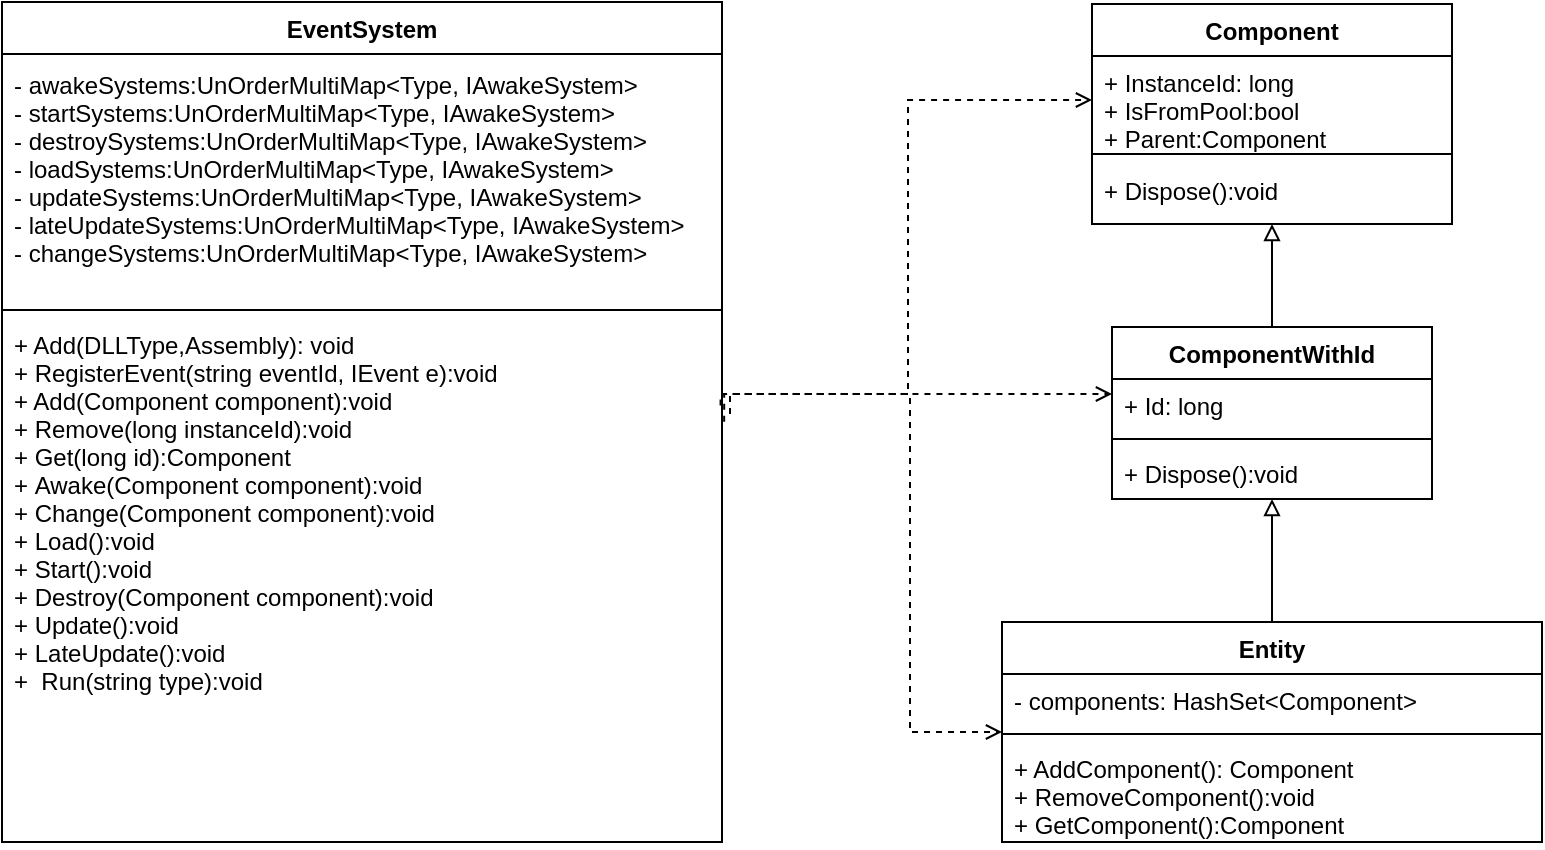 <mxfile version="10.5.3" type="device"><diagram name="Page-1" id="0783ab3e-0a74-02c8-0abd-f7b4e66b4bec"><mxGraphModel dx="1162" dy="586" grid="1" gridSize="10" guides="1" tooltips="1" connect="1" arrows="1" fold="1" page="1" pageScale="1" pageWidth="850" pageHeight="1100" background="#ffffff" math="0" shadow="0"><root><mxCell id="0"/><mxCell id="1" parent="0"/><mxCell id="-MeVtuMCgOQjQWGlmOVA-1" value="Component" style="swimlane;fontStyle=1;align=center;verticalAlign=top;childLayout=stackLayout;horizontal=1;startSize=26;horizontalStack=0;resizeParent=1;resizeParentMax=0;resizeLast=0;collapsible=1;marginBottom=0;" vertex="1" parent="1"><mxGeometry x="581" y="235" width="180" height="110" as="geometry"/></mxCell><mxCell id="-MeVtuMCgOQjQWGlmOVA-2" value="+ InstanceId: long&#10;+ IsFromPool:bool&#10;+ Parent:Component" style="text;strokeColor=none;fillColor=none;align=left;verticalAlign=top;spacingLeft=4;spacingRight=4;overflow=hidden;rotatable=0;points=[[0,0.5],[1,0.5]];portConstraint=eastwest;" vertex="1" parent="-MeVtuMCgOQjQWGlmOVA-1"><mxGeometry y="26" width="180" height="44" as="geometry"/></mxCell><mxCell id="-MeVtuMCgOQjQWGlmOVA-3" value="" style="line;strokeWidth=1;fillColor=none;align=left;verticalAlign=middle;spacingTop=-1;spacingLeft=3;spacingRight=3;rotatable=0;labelPosition=right;points=[];portConstraint=eastwest;" vertex="1" parent="-MeVtuMCgOQjQWGlmOVA-1"><mxGeometry y="70" width="180" height="10" as="geometry"/></mxCell><mxCell id="-MeVtuMCgOQjQWGlmOVA-4" value="+ Dispose():void&#10;" style="text;strokeColor=none;fillColor=none;align=left;verticalAlign=top;spacingLeft=4;spacingRight=4;overflow=hidden;rotatable=0;points=[[0,0.5],[1,0.5]];portConstraint=eastwest;" vertex="1" parent="-MeVtuMCgOQjQWGlmOVA-1"><mxGeometry y="80" width="180" height="30" as="geometry"/></mxCell><mxCell id="-MeVtuMCgOQjQWGlmOVA-21" value="" style="edgeStyle=orthogonalEdgeStyle;rounded=0;orthogonalLoop=1;jettySize=auto;html=1;endArrow=block;endFill=0;" edge="1" parent="1" source="-MeVtuMCgOQjQWGlmOVA-5" target="-MeVtuMCgOQjQWGlmOVA-1"><mxGeometry relative="1" as="geometry"/></mxCell><mxCell id="-MeVtuMCgOQjQWGlmOVA-5" value="ComponentWithId" style="swimlane;fontStyle=1;align=center;verticalAlign=top;childLayout=stackLayout;horizontal=1;startSize=26;horizontalStack=0;resizeParent=1;resizeParentMax=0;resizeLast=0;collapsible=1;marginBottom=0;" vertex="1" parent="1"><mxGeometry x="591" y="396.5" width="160" height="86" as="geometry"/></mxCell><mxCell id="-MeVtuMCgOQjQWGlmOVA-6" value="+ Id: long" style="text;strokeColor=none;fillColor=none;align=left;verticalAlign=top;spacingLeft=4;spacingRight=4;overflow=hidden;rotatable=0;points=[[0,0.5],[1,0.5]];portConstraint=eastwest;" vertex="1" parent="-MeVtuMCgOQjQWGlmOVA-5"><mxGeometry y="26" width="160" height="26" as="geometry"/></mxCell><mxCell id="-MeVtuMCgOQjQWGlmOVA-7" value="" style="line;strokeWidth=1;fillColor=none;align=left;verticalAlign=middle;spacingTop=-1;spacingLeft=3;spacingRight=3;rotatable=0;labelPosition=right;points=[];portConstraint=eastwest;" vertex="1" parent="-MeVtuMCgOQjQWGlmOVA-5"><mxGeometry y="52" width="160" height="8" as="geometry"/></mxCell><mxCell id="-MeVtuMCgOQjQWGlmOVA-8" value="+ Dispose():void&#10;" style="text;strokeColor=none;fillColor=none;align=left;verticalAlign=top;spacingLeft=4;spacingRight=4;overflow=hidden;rotatable=0;points=[[0,0.5],[1,0.5]];portConstraint=eastwest;" vertex="1" parent="-MeVtuMCgOQjQWGlmOVA-5"><mxGeometry y="60" width="160" height="26" as="geometry"/></mxCell><mxCell id="-MeVtuMCgOQjQWGlmOVA-20" value="" style="edgeStyle=orthogonalEdgeStyle;rounded=0;orthogonalLoop=1;jettySize=auto;html=1;endArrow=block;endFill=0;" edge="1" parent="1" source="-MeVtuMCgOQjQWGlmOVA-9" target="-MeVtuMCgOQjQWGlmOVA-5"><mxGeometry relative="1" as="geometry"/></mxCell><mxCell id="-MeVtuMCgOQjQWGlmOVA-9" value="Entity" style="swimlane;fontStyle=1;align=center;verticalAlign=top;childLayout=stackLayout;horizontal=1;startSize=26;horizontalStack=0;resizeParent=1;resizeParentMax=0;resizeLast=0;collapsible=1;marginBottom=0;" vertex="1" parent="1"><mxGeometry x="536" y="544" width="270" height="110" as="geometry"/></mxCell><mxCell id="-MeVtuMCgOQjQWGlmOVA-10" value="- components: HashSet&lt;Component&gt;" style="text;strokeColor=none;fillColor=none;align=left;verticalAlign=top;spacingLeft=4;spacingRight=4;overflow=hidden;rotatable=0;points=[[0,0.5],[1,0.5]];portConstraint=eastwest;" vertex="1" parent="-MeVtuMCgOQjQWGlmOVA-9"><mxGeometry y="26" width="270" height="26" as="geometry"/></mxCell><mxCell id="-MeVtuMCgOQjQWGlmOVA-11" value="" style="line;strokeWidth=1;fillColor=none;align=left;verticalAlign=middle;spacingTop=-1;spacingLeft=3;spacingRight=3;rotatable=0;labelPosition=right;points=[];portConstraint=eastwest;" vertex="1" parent="-MeVtuMCgOQjQWGlmOVA-9"><mxGeometry y="52" width="270" height="8" as="geometry"/></mxCell><mxCell id="-MeVtuMCgOQjQWGlmOVA-12" value="+ AddComponent(): Component&#10;+ RemoveComponent():void&#10;+ GetComponent():Component" style="text;strokeColor=none;fillColor=none;align=left;verticalAlign=top;spacingLeft=4;spacingRight=4;overflow=hidden;rotatable=0;points=[[0,0.5],[1,0.5]];portConstraint=eastwest;" vertex="1" parent="-MeVtuMCgOQjQWGlmOVA-9"><mxGeometry y="60" width="270" height="50" as="geometry"/></mxCell><mxCell id="-MeVtuMCgOQjQWGlmOVA-22" style="edgeStyle=orthogonalEdgeStyle;rounded=0;orthogonalLoop=1;jettySize=auto;html=1;endArrow=open;endFill=0;dashed=1;exitX=0.998;exitY=0.167;exitDx=0;exitDy=0;exitPerimeter=0;" edge="1" parent="1" source="-MeVtuMCgOQjQWGlmOVA-16" target="-MeVtuMCgOQjQWGlmOVA-2"><mxGeometry relative="1" as="geometry"><mxPoint x="396" y="430" as="sourcePoint"/><Array as="points"><mxPoint x="395" y="430"/><mxPoint x="489" y="430"/><mxPoint x="489" y="283"/></Array></mxGeometry></mxCell><mxCell id="-MeVtuMCgOQjQWGlmOVA-13" value="EventSystem" style="swimlane;fontStyle=1;align=center;verticalAlign=top;childLayout=stackLayout;horizontal=1;startSize=26;horizontalStack=0;resizeParent=1;resizeParentMax=0;resizeLast=0;collapsible=1;marginBottom=0;" vertex="1" parent="1"><mxGeometry x="36" y="234" width="360" height="420" as="geometry"/></mxCell><mxCell id="-MeVtuMCgOQjQWGlmOVA-14" value="- awakeSystems:UnOrderMultiMap&lt;Type, IAwakeSystem&gt;&#10;- startSystems:UnOrderMultiMap&lt;Type, IAwakeSystem&gt;&#10;- destroySystems:UnOrderMultiMap&lt;Type, IAwakeSystem&gt;&#10;- loadSystems:UnOrderMultiMap&lt;Type, IAwakeSystem&gt;&#10;- updateSystems:UnOrderMultiMap&lt;Type, IAwakeSystem&gt;&#10;- lateUpdateSystems:UnOrderMultiMap&lt;Type, IAwakeSystem&gt;&#10;- changeSystems:UnOrderMultiMap&lt;Type, IAwakeSystem&gt;&#10;" style="text;strokeColor=none;fillColor=none;align=left;verticalAlign=top;spacingLeft=4;spacingRight=4;overflow=hidden;rotatable=0;points=[[0,0.5],[1,0.5]];portConstraint=eastwest;spacingTop=2;labelBackgroundColor=none;" vertex="1" parent="-MeVtuMCgOQjQWGlmOVA-13"><mxGeometry y="26" width="360" height="124" as="geometry"/></mxCell><mxCell id="-MeVtuMCgOQjQWGlmOVA-15" value="" style="line;strokeWidth=1;fillColor=none;align=left;verticalAlign=middle;spacingTop=-1;spacingLeft=3;spacingRight=3;rotatable=0;labelPosition=right;points=[];portConstraint=eastwest;" vertex="1" parent="-MeVtuMCgOQjQWGlmOVA-13"><mxGeometry y="150" width="360" height="8" as="geometry"/></mxCell><mxCell id="-MeVtuMCgOQjQWGlmOVA-16" value="+ Add(DLLType,Assembly): void&#10;+ RegisterEvent(string eventId, IEvent e):void&#10;+ Add(Component component):void&#10;+ Remove(long instanceId):void&#10;+ Get(long id):Component&#10;+ Awake(Component component):void&#10;+ Change(Component component):void&#10;+ Load():void&#10;+ Start():void&#10;+ Destroy(Component component):void&#10;+ Update():void&#10;+ LateUpdate():void&#10;+  Run(string type):void&#10;" style="text;strokeColor=none;fillColor=none;align=left;verticalAlign=top;spacingLeft=4;spacingRight=4;overflow=hidden;rotatable=0;points=[[0,0.5],[1,0.5]];portConstraint=eastwest;" vertex="1" parent="-MeVtuMCgOQjQWGlmOVA-13"><mxGeometry y="158" width="360" height="262" as="geometry"/></mxCell><mxCell id="-MeVtuMCgOQjQWGlmOVA-23" style="edgeStyle=orthogonalEdgeStyle;rounded=0;orthogonalLoop=1;jettySize=auto;html=1;dashed=1;endArrow=open;endFill=0;" edge="1" parent="1" target="-MeVtuMCgOQjQWGlmOVA-9"><mxGeometry relative="1" as="geometry"><mxPoint x="400" y="440" as="sourcePoint"/><Array as="points"><mxPoint x="400" y="430"/><mxPoint x="490" y="430"/><mxPoint x="490" y="599"/></Array></mxGeometry></mxCell><mxCell id="-MeVtuMCgOQjQWGlmOVA-24" style="edgeStyle=orthogonalEdgeStyle;rounded=0;orthogonalLoop=1;jettySize=auto;html=1;dashed=1;endArrow=open;endFill=0;exitX=1.003;exitY=0.198;exitDx=0;exitDy=0;exitPerimeter=0;" edge="1" parent="1" source="-MeVtuMCgOQjQWGlmOVA-16" target="-MeVtuMCgOQjQWGlmOVA-6"><mxGeometry relative="1" as="geometry"><Array as="points"><mxPoint x="397" y="430"/></Array></mxGeometry></mxCell></root></mxGraphModel></diagram></mxfile>